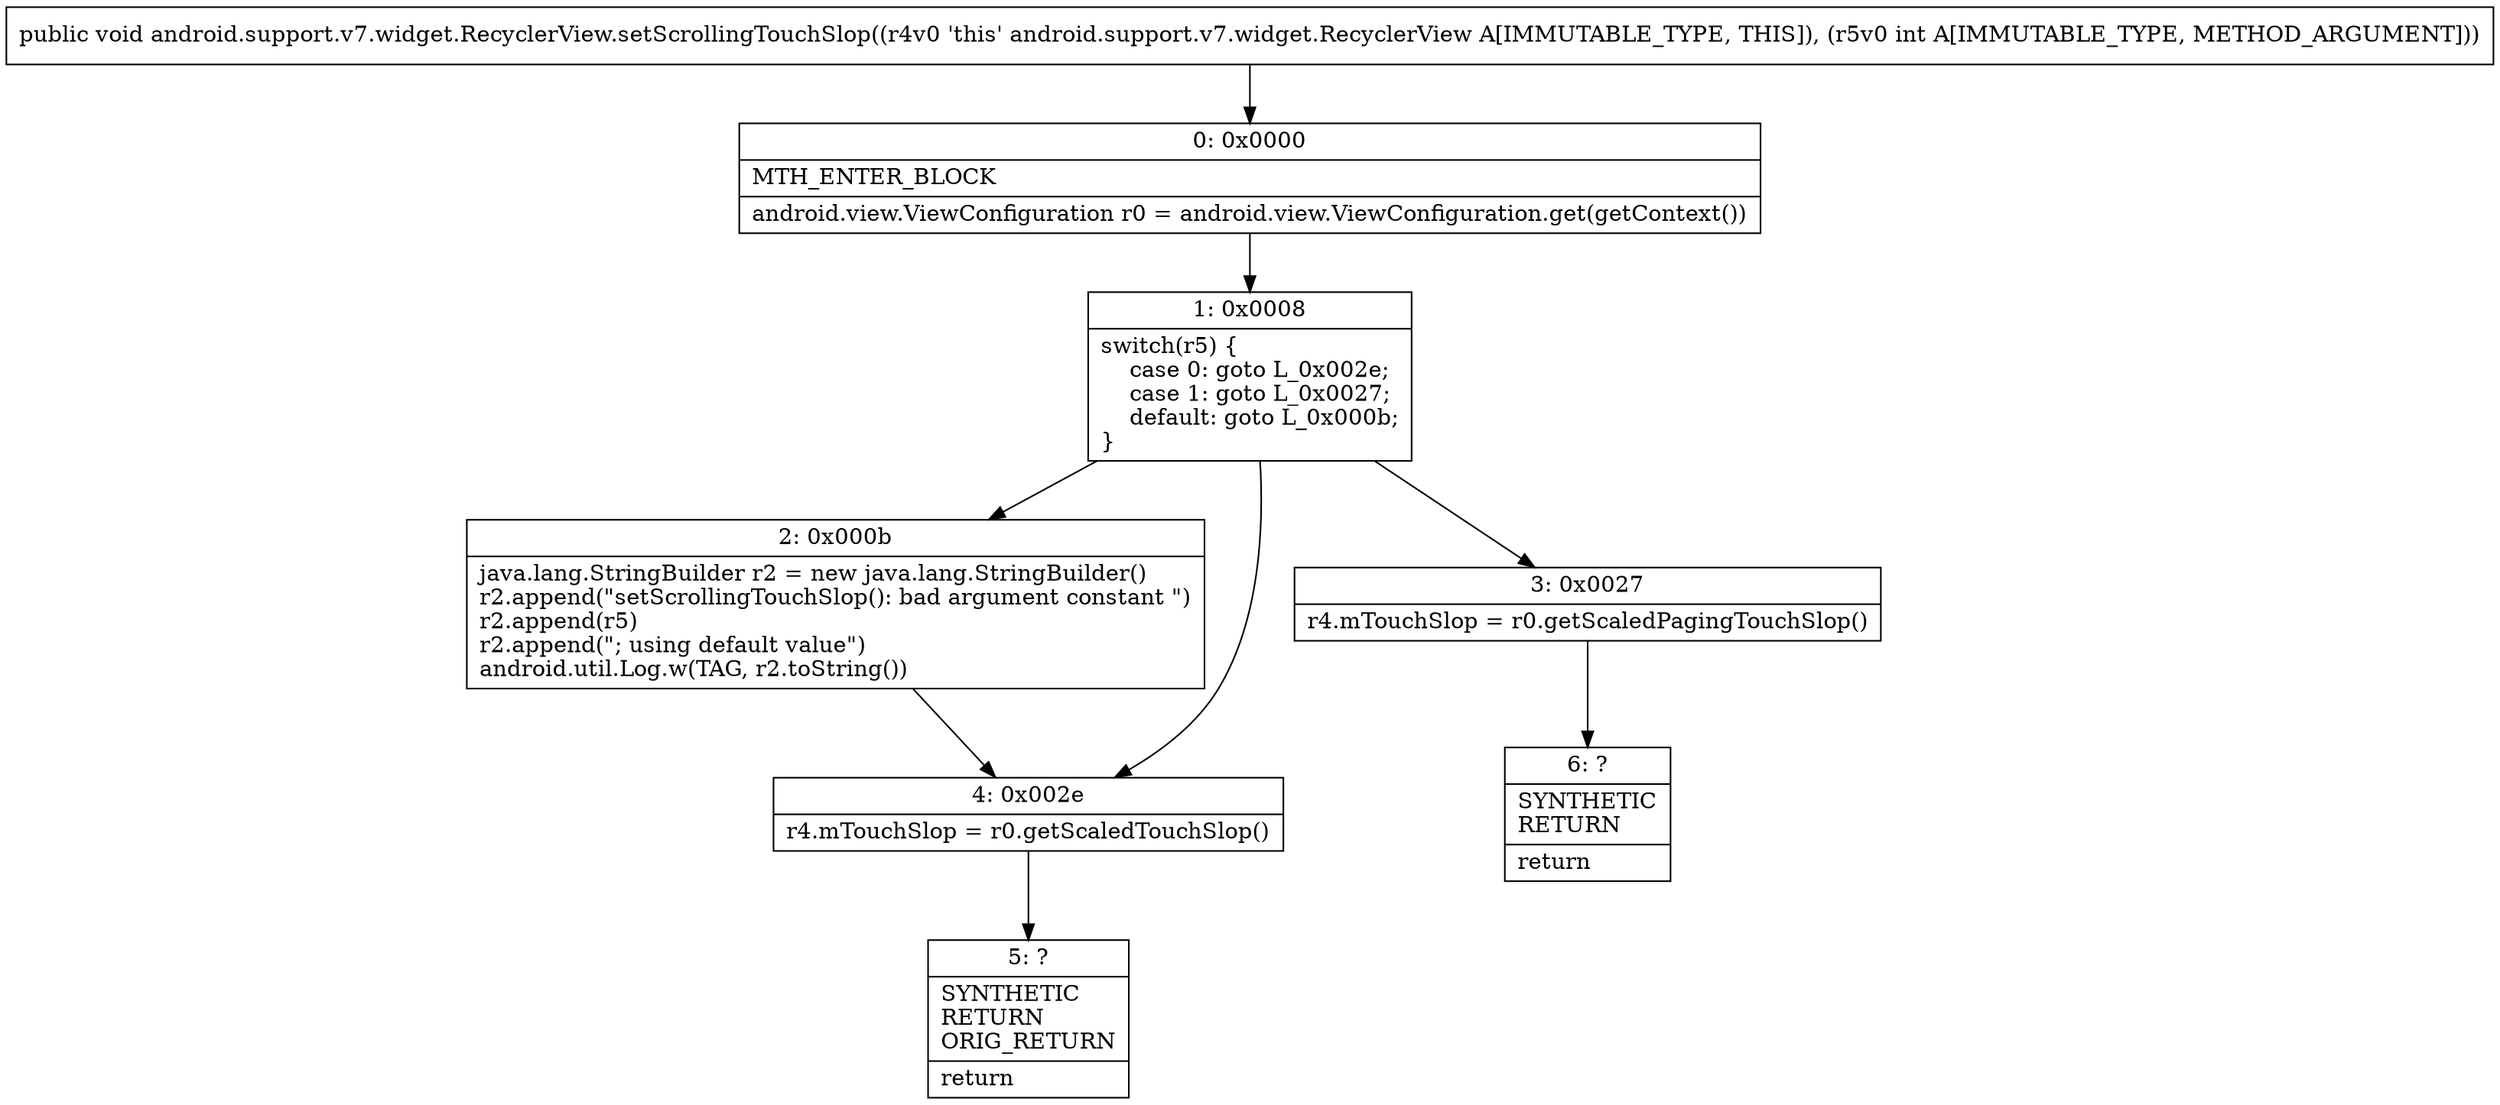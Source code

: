 digraph "CFG forandroid.support.v7.widget.RecyclerView.setScrollingTouchSlop(I)V" {
Node_0 [shape=record,label="{0\:\ 0x0000|MTH_ENTER_BLOCK\l|android.view.ViewConfiguration r0 = android.view.ViewConfiguration.get(getContext())\l}"];
Node_1 [shape=record,label="{1\:\ 0x0008|switch(r5) \{\l    case 0: goto L_0x002e;\l    case 1: goto L_0x0027;\l    default: goto L_0x000b;\l\}\l}"];
Node_2 [shape=record,label="{2\:\ 0x000b|java.lang.StringBuilder r2 = new java.lang.StringBuilder()\lr2.append(\"setScrollingTouchSlop(): bad argument constant \")\lr2.append(r5)\lr2.append(\"; using default value\")\landroid.util.Log.w(TAG, r2.toString())\l}"];
Node_3 [shape=record,label="{3\:\ 0x0027|r4.mTouchSlop = r0.getScaledPagingTouchSlop()\l}"];
Node_4 [shape=record,label="{4\:\ 0x002e|r4.mTouchSlop = r0.getScaledTouchSlop()\l}"];
Node_5 [shape=record,label="{5\:\ ?|SYNTHETIC\lRETURN\lORIG_RETURN\l|return\l}"];
Node_6 [shape=record,label="{6\:\ ?|SYNTHETIC\lRETURN\l|return\l}"];
MethodNode[shape=record,label="{public void android.support.v7.widget.RecyclerView.setScrollingTouchSlop((r4v0 'this' android.support.v7.widget.RecyclerView A[IMMUTABLE_TYPE, THIS]), (r5v0 int A[IMMUTABLE_TYPE, METHOD_ARGUMENT])) }"];
MethodNode -> Node_0;
Node_0 -> Node_1;
Node_1 -> Node_2;
Node_1 -> Node_3;
Node_1 -> Node_4;
Node_2 -> Node_4;
Node_3 -> Node_6;
Node_4 -> Node_5;
}

